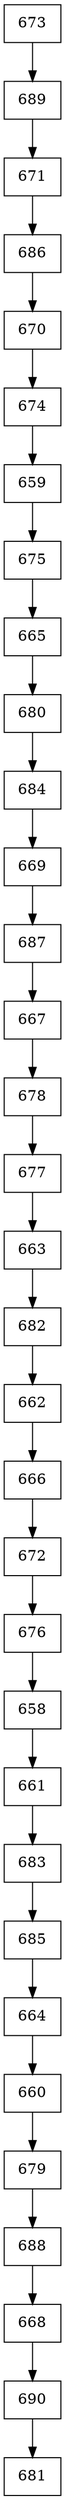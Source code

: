 digraph G {
  node [shape=record];
  node0 [label="{673}"];
  node0 -> node1;
  node1 [label="{689}"];
  node1 -> node2;
  node2 [label="{671}"];
  node2 -> node3;
  node3 [label="{686}"];
  node3 -> node4;
  node4 [label="{670}"];
  node4 -> node5;
  node5 [label="{674}"];
  node5 -> node6;
  node6 [label="{659}"];
  node6 -> node7;
  node7 [label="{675}"];
  node7 -> node8;
  node8 [label="{665}"];
  node8 -> node9;
  node9 [label="{680}"];
  node9 -> node10;
  node10 [label="{684}"];
  node10 -> node11;
  node11 [label="{669}"];
  node11 -> node12;
  node12 [label="{687}"];
  node12 -> node13;
  node13 [label="{667}"];
  node13 -> node14;
  node14 [label="{678}"];
  node14 -> node15;
  node15 [label="{677}"];
  node15 -> node16;
  node16 [label="{663}"];
  node16 -> node17;
  node17 [label="{682}"];
  node17 -> node18;
  node18 [label="{662}"];
  node18 -> node19;
  node19 [label="{666}"];
  node19 -> node20;
  node20 [label="{672}"];
  node20 -> node21;
  node21 [label="{676}"];
  node21 -> node22;
  node22 [label="{658}"];
  node22 -> node23;
  node23 [label="{661}"];
  node23 -> node24;
  node24 [label="{683}"];
  node24 -> node25;
  node25 [label="{685}"];
  node25 -> node26;
  node26 [label="{664}"];
  node26 -> node27;
  node27 [label="{660}"];
  node27 -> node28;
  node28 [label="{679}"];
  node28 -> node29;
  node29 [label="{688}"];
  node29 -> node30;
  node30 [label="{668}"];
  node30 -> node31;
  node31 [label="{690}"];
  node31 -> node32;
  node32 [label="{681}"];
}
